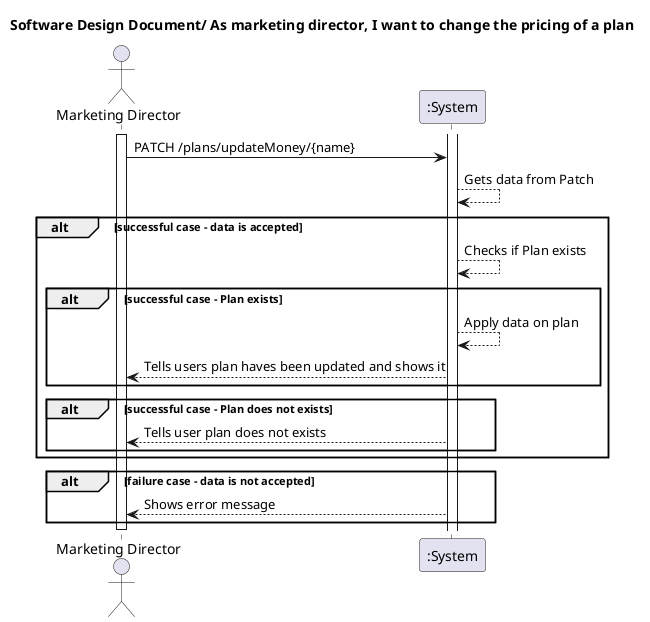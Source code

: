 @startuml
'https://plantuml.com/sequence-diagram
actor "Marketing Director" as MD
title Software Design Document/ As marketing director, I want to change the pricing of a plan

activate MD

MD -> ":System" : PATCH /plans/updateMoney/{name}
":System" --> ":System" : Gets data from Patch

alt successful case - data is accepted

":System" --> ":System" : Checks if Plan exists
alt successful case - Plan exists
":System" --> ":System" : Apply data on plan
":System" --> MD : Tells users plan haves been updated and shows it
end
alt successful case - Plan does not exists
":System" --> MD : Tells user plan does not exists
end
end



alt failure case - data is not accepted
activate ":System"
":System" --> MD : Shows error message

end
deactivate MD
@enduml
